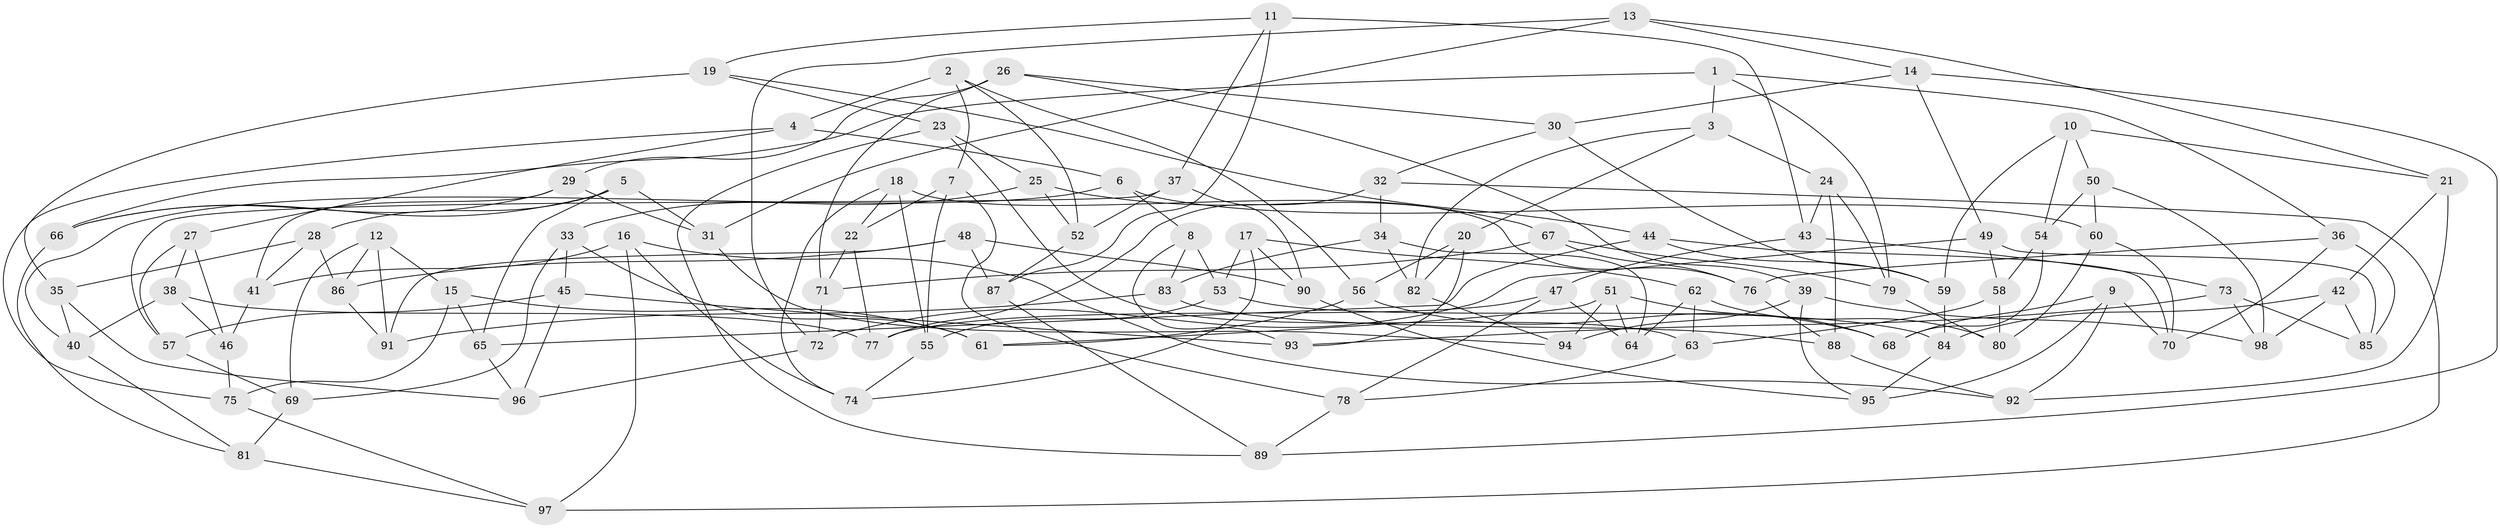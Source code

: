 // Generated by graph-tools (version 1.1) at 2025/58/03/09/25 04:58:40]
// undirected, 98 vertices, 196 edges
graph export_dot {
graph [start="1"]
  node [color=gray90,style=filled];
  1;
  2;
  3;
  4;
  5;
  6;
  7;
  8;
  9;
  10;
  11;
  12;
  13;
  14;
  15;
  16;
  17;
  18;
  19;
  20;
  21;
  22;
  23;
  24;
  25;
  26;
  27;
  28;
  29;
  30;
  31;
  32;
  33;
  34;
  35;
  36;
  37;
  38;
  39;
  40;
  41;
  42;
  43;
  44;
  45;
  46;
  47;
  48;
  49;
  50;
  51;
  52;
  53;
  54;
  55;
  56;
  57;
  58;
  59;
  60;
  61;
  62;
  63;
  64;
  65;
  66;
  67;
  68;
  69;
  70;
  71;
  72;
  73;
  74;
  75;
  76;
  77;
  78;
  79;
  80;
  81;
  82;
  83;
  84;
  85;
  86;
  87;
  88;
  89;
  90;
  91;
  92;
  93;
  94;
  95;
  96;
  97;
  98;
  1 -- 66;
  1 -- 36;
  1 -- 3;
  1 -- 79;
  2 -- 7;
  2 -- 52;
  2 -- 56;
  2 -- 4;
  3 -- 82;
  3 -- 24;
  3 -- 20;
  4 -- 27;
  4 -- 75;
  4 -- 6;
  5 -- 28;
  5 -- 31;
  5 -- 65;
  5 -- 66;
  6 -- 8;
  6 -- 40;
  6 -- 60;
  7 -- 22;
  7 -- 78;
  7 -- 55;
  8 -- 53;
  8 -- 83;
  8 -- 93;
  9 -- 95;
  9 -- 92;
  9 -- 70;
  9 -- 68;
  10 -- 21;
  10 -- 50;
  10 -- 54;
  10 -- 59;
  11 -- 19;
  11 -- 87;
  11 -- 43;
  11 -- 37;
  12 -- 86;
  12 -- 15;
  12 -- 69;
  12 -- 91;
  13 -- 21;
  13 -- 31;
  13 -- 14;
  13 -- 72;
  14 -- 49;
  14 -- 30;
  14 -- 89;
  15 -- 65;
  15 -- 75;
  15 -- 61;
  16 -- 74;
  16 -- 97;
  16 -- 92;
  16 -- 41;
  17 -- 62;
  17 -- 53;
  17 -- 90;
  17 -- 74;
  18 -- 22;
  18 -- 55;
  18 -- 76;
  18 -- 74;
  19 -- 44;
  19 -- 23;
  19 -- 35;
  20 -- 93;
  20 -- 82;
  20 -- 56;
  21 -- 42;
  21 -- 92;
  22 -- 77;
  22 -- 71;
  23 -- 63;
  23 -- 89;
  23 -- 25;
  24 -- 79;
  24 -- 88;
  24 -- 43;
  25 -- 33;
  25 -- 52;
  25 -- 67;
  26 -- 71;
  26 -- 39;
  26 -- 30;
  26 -- 29;
  27 -- 38;
  27 -- 46;
  27 -- 57;
  28 -- 35;
  28 -- 86;
  28 -- 41;
  29 -- 66;
  29 -- 31;
  29 -- 41;
  30 -- 32;
  30 -- 59;
  31 -- 94;
  32 -- 97;
  32 -- 77;
  32 -- 34;
  33 -- 69;
  33 -- 61;
  33 -- 45;
  34 -- 83;
  34 -- 64;
  34 -- 82;
  35 -- 96;
  35 -- 40;
  36 -- 76;
  36 -- 70;
  36 -- 85;
  37 -- 57;
  37 -- 90;
  37 -- 52;
  38 -- 46;
  38 -- 40;
  38 -- 77;
  39 -- 98;
  39 -- 94;
  39 -- 95;
  40 -- 81;
  41 -- 46;
  42 -- 98;
  42 -- 84;
  42 -- 85;
  43 -- 73;
  43 -- 47;
  44 -- 59;
  44 -- 70;
  44 -- 65;
  45 -- 96;
  45 -- 57;
  45 -- 93;
  46 -- 75;
  47 -- 64;
  47 -- 77;
  47 -- 78;
  48 -- 90;
  48 -- 86;
  48 -- 87;
  48 -- 91;
  49 -- 58;
  49 -- 85;
  49 -- 72;
  50 -- 98;
  50 -- 60;
  50 -- 54;
  51 -- 64;
  51 -- 94;
  51 -- 61;
  51 -- 68;
  52 -- 87;
  53 -- 55;
  53 -- 84;
  54 -- 58;
  54 -- 68;
  55 -- 74;
  56 -- 68;
  56 -- 61;
  57 -- 69;
  58 -- 63;
  58 -- 80;
  59 -- 84;
  60 -- 80;
  60 -- 70;
  62 -- 64;
  62 -- 63;
  62 -- 80;
  63 -- 78;
  65 -- 96;
  66 -- 81;
  67 -- 76;
  67 -- 79;
  67 -- 71;
  69 -- 81;
  71 -- 72;
  72 -- 96;
  73 -- 98;
  73 -- 93;
  73 -- 85;
  75 -- 97;
  76 -- 88;
  78 -- 89;
  79 -- 80;
  81 -- 97;
  82 -- 94;
  83 -- 88;
  83 -- 91;
  84 -- 95;
  86 -- 91;
  87 -- 89;
  88 -- 92;
  90 -- 95;
}
